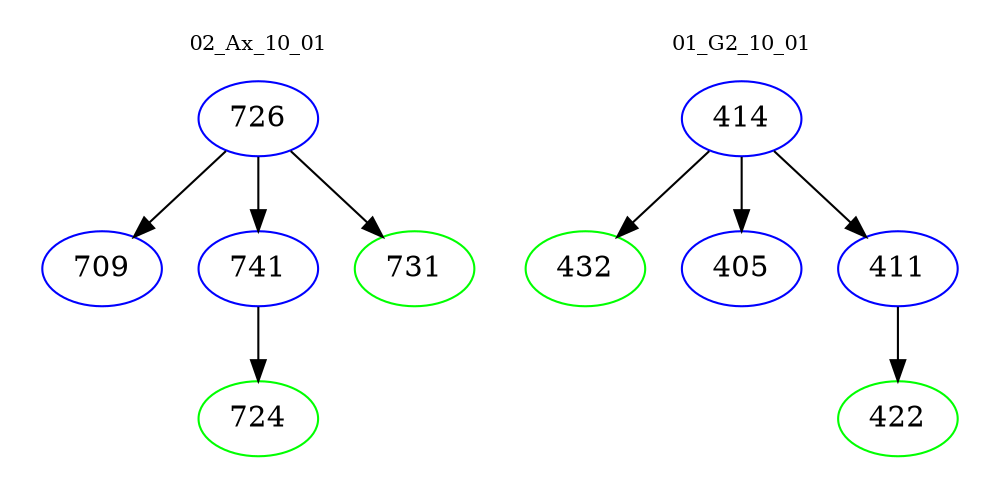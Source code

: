 digraph{
subgraph cluster_0 {
color = white
label = "02_Ax_10_01";
fontsize=10;
T0_726 [label="726", color="blue"]
T0_726 -> T0_709 [color="black"]
T0_709 [label="709", color="blue"]
T0_726 -> T0_741 [color="black"]
T0_741 [label="741", color="blue"]
T0_741 -> T0_724 [color="black"]
T0_724 [label="724", color="green"]
T0_726 -> T0_731 [color="black"]
T0_731 [label="731", color="green"]
}
subgraph cluster_1 {
color = white
label = "01_G2_10_01";
fontsize=10;
T1_414 [label="414", color="blue"]
T1_414 -> T1_432 [color="black"]
T1_432 [label="432", color="green"]
T1_414 -> T1_405 [color="black"]
T1_405 [label="405", color="blue"]
T1_414 -> T1_411 [color="black"]
T1_411 [label="411", color="blue"]
T1_411 -> T1_422 [color="black"]
T1_422 [label="422", color="green"]
}
}
